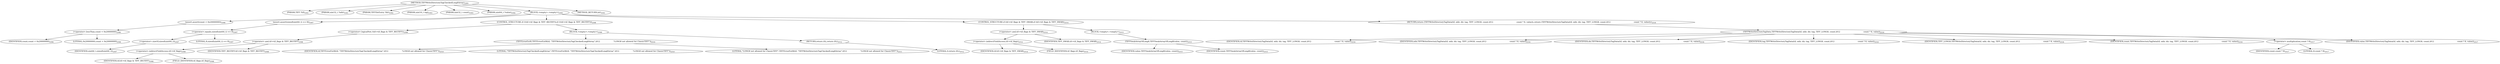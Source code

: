 digraph "TIFFWriteDirectoryTagCheckedLong8Array" {  
"70199" [label = <(METHOD,TIFFWriteDirectoryTagCheckedLong8Array)<SUB>2301</SUB>> ]
"70200" [label = <(PARAM,TIFF *tif)<SUB>2301</SUB>> ]
"70201" [label = <(PARAM,uint32_t *ndir)<SUB>2301</SUB>> ]
"70202" [label = <(PARAM,TIFFDirEntry *dir)<SUB>2302</SUB>> ]
"70203" [label = <(PARAM,uint16_t tag)<SUB>2303</SUB>> ]
"70204" [label = <(PARAM,uint32_t count)<SUB>2303</SUB>> ]
"70205" [label = <(PARAM,uint64_t *value)<SUB>2304</SUB>> ]
"70206" [label = <(BLOCK,&lt;empty&gt;,&lt;empty&gt;)<SUB>2305</SUB>> ]
"70207" [label = <(assert,assert(count &lt; 0x20000000))<SUB>2306</SUB>> ]
"70208" [label = <(&lt;operator&gt;.lessThan,count &lt; 0x20000000)<SUB>2306</SUB>> ]
"70209" [label = <(IDENTIFIER,count,count &lt; 0x20000000)<SUB>2306</SUB>> ]
"70210" [label = <(LITERAL,0x20000000,count &lt; 0x20000000)<SUB>2306</SUB>> ]
"70211" [label = <(assert,assert(sizeof(uint64_t) == 8))<SUB>2307</SUB>> ]
"70212" [label = <(&lt;operator&gt;.equals,sizeof(uint64_t) == 8)<SUB>2307</SUB>> ]
"70213" [label = <(&lt;operator&gt;.sizeOf,sizeof(uint64_t))<SUB>2307</SUB>> ]
"70214" [label = <(IDENTIFIER,uint64_t,sizeof(uint64_t))<SUB>2307</SUB>> ]
"70215" [label = <(LITERAL,8,sizeof(uint64_t) == 8)<SUB>2307</SUB>> ]
"70216" [label = <(CONTROL_STRUCTURE,if (!(tif-&gt;tif_flags &amp; TIFF_BIGTIFF)),if (!(tif-&gt;tif_flags &amp; TIFF_BIGTIFF)))<SUB>2308</SUB>> ]
"70217" [label = <(&lt;operator&gt;.logicalNot,!(tif-&gt;tif_flags &amp; TIFF_BIGTIFF))<SUB>2308</SUB>> ]
"70218" [label = <(&lt;operator&gt;.and,tif-&gt;tif_flags &amp; TIFF_BIGTIFF)<SUB>2308</SUB>> ]
"70219" [label = <(&lt;operator&gt;.indirectFieldAccess,tif-&gt;tif_flags)<SUB>2308</SUB>> ]
"70220" [label = <(IDENTIFIER,tif,tif-&gt;tif_flags &amp; TIFF_BIGTIFF)<SUB>2308</SUB>> ]
"70221" [label = <(FIELD_IDENTIFIER,tif_flags,tif_flags)<SUB>2308</SUB>> ]
"70222" [label = <(IDENTIFIER,TIFF_BIGTIFF,tif-&gt;tif_flags &amp; TIFF_BIGTIFF)<SUB>2308</SUB>> ]
"70223" [label = <(BLOCK,&lt;empty&gt;,&lt;empty&gt;)<SUB>2309</SUB>> ]
"70224" [label = <(TIFFErrorExtR,TIFFErrorExtR(tif, &quot;TIFFWriteDirectoryTagCheckedLong8Array&quot;,\012                      &quot;LONG8 not allowed for ClassicTIFF&quot;))<SUB>2310</SUB>> ]
"70225" [label = <(IDENTIFIER,tif,TIFFErrorExtR(tif, &quot;TIFFWriteDirectoryTagCheckedLong8Array&quot;,\012                      &quot;LONG8 not allowed for ClassicTIFF&quot;))<SUB>2310</SUB>> ]
"70226" [label = <(LITERAL,&quot;TIFFWriteDirectoryTagCheckedLong8Array&quot;,TIFFErrorExtR(tif, &quot;TIFFWriteDirectoryTagCheckedLong8Array&quot;,\012                      &quot;LONG8 not allowed for ClassicTIFF&quot;))<SUB>2310</SUB>> ]
"70227" [label = <(LITERAL,&quot;LONG8 not allowed for ClassicTIFF&quot;,TIFFErrorExtR(tif, &quot;TIFFWriteDirectoryTagCheckedLong8Array&quot;,\012                      &quot;LONG8 not allowed for ClassicTIFF&quot;))<SUB>2311</SUB>> ]
"70228" [label = <(RETURN,return (0);,return (0);)<SUB>2312</SUB>> ]
"70229" [label = <(LITERAL,0,return (0);)<SUB>2312</SUB>> ]
"70230" [label = <(CONTROL_STRUCTURE,if (tif-&gt;tif_flags &amp; TIFF_SWAB),if (tif-&gt;tif_flags &amp; TIFF_SWAB))<SUB>2314</SUB>> ]
"70231" [label = <(&lt;operator&gt;.and,tif-&gt;tif_flags &amp; TIFF_SWAB)<SUB>2314</SUB>> ]
"70232" [label = <(&lt;operator&gt;.indirectFieldAccess,tif-&gt;tif_flags)<SUB>2314</SUB>> ]
"70233" [label = <(IDENTIFIER,tif,tif-&gt;tif_flags &amp; TIFF_SWAB)<SUB>2314</SUB>> ]
"70234" [label = <(FIELD_IDENTIFIER,tif_flags,tif_flags)<SUB>2314</SUB>> ]
"70235" [label = <(IDENTIFIER,TIFF_SWAB,tif-&gt;tif_flags &amp; TIFF_SWAB)<SUB>2314</SUB>> ]
"70236" [label = <(BLOCK,&lt;empty&gt;,&lt;empty&gt;)<SUB>2315</SUB>> ]
"70237" [label = <(TIFFSwabArrayOfLong8,TIFFSwabArrayOfLong8(value, count))<SUB>2315</SUB>> ]
"70238" [label = <(IDENTIFIER,value,TIFFSwabArrayOfLong8(value, count))<SUB>2315</SUB>> ]
"70239" [label = <(IDENTIFIER,count,TIFFSwabArrayOfLong8(value, count))<SUB>2315</SUB>> ]
"70240" [label = <(RETURN,return (TIFFWriteDirectoryTagData(tif, ndir, dir, tag, TIFF_LONG8, count,\012                                      count * 8, value));,return (TIFFWriteDirectoryTagData(tif, ndir, dir, tag, TIFF_LONG8, count,\012                                      count * 8, value));)<SUB>2316</SUB>> ]
"70241" [label = <(TIFFWriteDirectoryTagData,TIFFWriteDirectoryTagData(tif, ndir, dir, tag, TIFF_LONG8, count,\012                                      count * 8, value))<SUB>2316</SUB>> ]
"70242" [label = <(IDENTIFIER,tif,TIFFWriteDirectoryTagData(tif, ndir, dir, tag, TIFF_LONG8, count,\012                                      count * 8, value))<SUB>2316</SUB>> ]
"70243" [label = <(IDENTIFIER,ndir,TIFFWriteDirectoryTagData(tif, ndir, dir, tag, TIFF_LONG8, count,\012                                      count * 8, value))<SUB>2316</SUB>> ]
"70244" [label = <(IDENTIFIER,dir,TIFFWriteDirectoryTagData(tif, ndir, dir, tag, TIFF_LONG8, count,\012                                      count * 8, value))<SUB>2316</SUB>> ]
"70245" [label = <(IDENTIFIER,tag,TIFFWriteDirectoryTagData(tif, ndir, dir, tag, TIFF_LONG8, count,\012                                      count * 8, value))<SUB>2316</SUB>> ]
"70246" [label = <(IDENTIFIER,TIFF_LONG8,TIFFWriteDirectoryTagData(tif, ndir, dir, tag, TIFF_LONG8, count,\012                                      count * 8, value))<SUB>2316</SUB>> ]
"70247" [label = <(IDENTIFIER,count,TIFFWriteDirectoryTagData(tif, ndir, dir, tag, TIFF_LONG8, count,\012                                      count * 8, value))<SUB>2316</SUB>> ]
"70248" [label = <(&lt;operator&gt;.multiplication,count * 8)<SUB>2317</SUB>> ]
"70249" [label = <(IDENTIFIER,count,count * 8)<SUB>2317</SUB>> ]
"70250" [label = <(LITERAL,8,count * 8)<SUB>2317</SUB>> ]
"70251" [label = <(IDENTIFIER,value,TIFFWriteDirectoryTagData(tif, ndir, dir, tag, TIFF_LONG8, count,\012                                      count * 8, value))<SUB>2317</SUB>> ]
"70252" [label = <(METHOD_RETURN,int)<SUB>2301</SUB>> ]
  "70199" -> "70200" 
  "70199" -> "70201" 
  "70199" -> "70202" 
  "70199" -> "70203" 
  "70199" -> "70204" 
  "70199" -> "70205" 
  "70199" -> "70206" 
  "70199" -> "70252" 
  "70206" -> "70207" 
  "70206" -> "70211" 
  "70206" -> "70216" 
  "70206" -> "70230" 
  "70206" -> "70240" 
  "70207" -> "70208" 
  "70208" -> "70209" 
  "70208" -> "70210" 
  "70211" -> "70212" 
  "70212" -> "70213" 
  "70212" -> "70215" 
  "70213" -> "70214" 
  "70216" -> "70217" 
  "70216" -> "70223" 
  "70217" -> "70218" 
  "70218" -> "70219" 
  "70218" -> "70222" 
  "70219" -> "70220" 
  "70219" -> "70221" 
  "70223" -> "70224" 
  "70223" -> "70228" 
  "70224" -> "70225" 
  "70224" -> "70226" 
  "70224" -> "70227" 
  "70228" -> "70229" 
  "70230" -> "70231" 
  "70230" -> "70236" 
  "70231" -> "70232" 
  "70231" -> "70235" 
  "70232" -> "70233" 
  "70232" -> "70234" 
  "70236" -> "70237" 
  "70237" -> "70238" 
  "70237" -> "70239" 
  "70240" -> "70241" 
  "70241" -> "70242" 
  "70241" -> "70243" 
  "70241" -> "70244" 
  "70241" -> "70245" 
  "70241" -> "70246" 
  "70241" -> "70247" 
  "70241" -> "70248" 
  "70241" -> "70251" 
  "70248" -> "70249" 
  "70248" -> "70250" 
}
